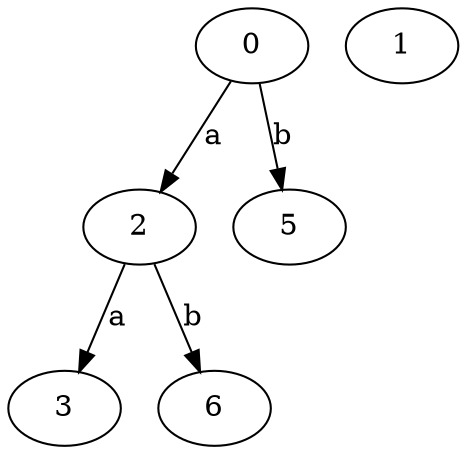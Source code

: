 strict digraph  {
0;
1;
2;
3;
5;
6;
0 -> 2  [label=a];
0 -> 5  [label=b];
2 -> 3  [label=a];
2 -> 6  [label=b];
}
